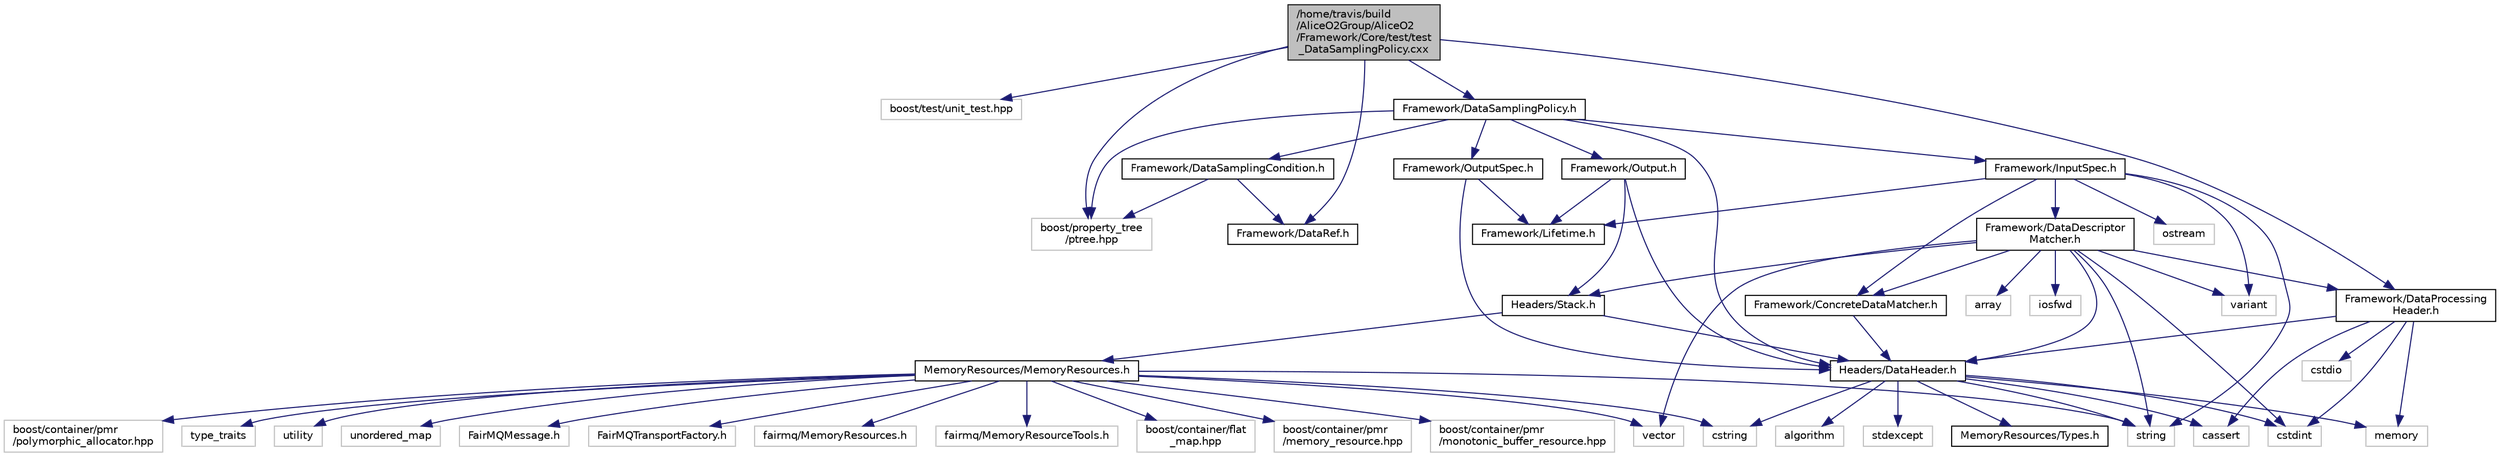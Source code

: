 digraph "/home/travis/build/AliceO2Group/AliceO2/Framework/Core/test/test_DataSamplingPolicy.cxx"
{
 // INTERACTIVE_SVG=YES
  bgcolor="transparent";
  edge [fontname="Helvetica",fontsize="10",labelfontname="Helvetica",labelfontsize="10"];
  node [fontname="Helvetica",fontsize="10",shape=record];
  Node1 [label="/home/travis/build\l/AliceO2Group/AliceO2\l/Framework/Core/test/test\l_DataSamplingPolicy.cxx",height=0.2,width=0.4,color="black", fillcolor="grey75", style="filled" fontcolor="black"];
  Node1 -> Node2 [color="midnightblue",fontsize="10",style="solid",fontname="Helvetica"];
  Node2 [label="boost/test/unit_test.hpp",height=0.2,width=0.4,color="grey75"];
  Node1 -> Node3 [color="midnightblue",fontsize="10",style="solid",fontname="Helvetica"];
  Node3 [label="boost/property_tree\l/ptree.hpp",height=0.2,width=0.4,color="grey75"];
  Node1 -> Node4 [color="midnightblue",fontsize="10",style="solid",fontname="Helvetica"];
  Node4 [label="Framework/DataSamplingPolicy.h",height=0.2,width=0.4,color="black",URL="$d2/d1b/DataSamplingPolicy_8h.html",tooltip="A declaration of O2 Data Sampling Policy. "];
  Node4 -> Node5 [color="midnightblue",fontsize="10",style="solid",fontname="Helvetica"];
  Node5 [label="Headers/DataHeader.h",height=0.2,width=0.4,color="black",URL="$dc/dcd/DataHeader_8h.html"];
  Node5 -> Node6 [color="midnightblue",fontsize="10",style="solid",fontname="Helvetica"];
  Node6 [label="cstdint",height=0.2,width=0.4,color="grey75"];
  Node5 -> Node7 [color="midnightblue",fontsize="10",style="solid",fontname="Helvetica"];
  Node7 [label="memory",height=0.2,width=0.4,color="grey75"];
  Node5 -> Node8 [color="midnightblue",fontsize="10",style="solid",fontname="Helvetica"];
  Node8 [label="cassert",height=0.2,width=0.4,color="grey75"];
  Node5 -> Node9 [color="midnightblue",fontsize="10",style="solid",fontname="Helvetica"];
  Node9 [label="cstring",height=0.2,width=0.4,color="grey75"];
  Node5 -> Node10 [color="midnightblue",fontsize="10",style="solid",fontname="Helvetica"];
  Node10 [label="algorithm",height=0.2,width=0.4,color="grey75"];
  Node5 -> Node11 [color="midnightblue",fontsize="10",style="solid",fontname="Helvetica"];
  Node11 [label="stdexcept",height=0.2,width=0.4,color="grey75"];
  Node5 -> Node12 [color="midnightblue",fontsize="10",style="solid",fontname="Helvetica"];
  Node12 [label="string",height=0.2,width=0.4,color="grey75"];
  Node5 -> Node13 [color="midnightblue",fontsize="10",style="solid",fontname="Helvetica"];
  Node13 [label="MemoryResources/Types.h",height=0.2,width=0.4,color="black",URL="$d7/df8/Types_8h.html"];
  Node4 -> Node14 [color="midnightblue",fontsize="10",style="solid",fontname="Helvetica"];
  Node14 [label="Framework/InputSpec.h",height=0.2,width=0.4,color="black",URL="$d5/d3f/InputSpec_8h.html"];
  Node14 -> Node15 [color="midnightblue",fontsize="10",style="solid",fontname="Helvetica"];
  Node15 [label="Framework/Lifetime.h",height=0.2,width=0.4,color="black",URL="$dc/dca/Lifetime_8h.html"];
  Node14 -> Node16 [color="midnightblue",fontsize="10",style="solid",fontname="Helvetica"];
  Node16 [label="Framework/ConcreteDataMatcher.h",height=0.2,width=0.4,color="black",URL="$d0/d1b/ConcreteDataMatcher_8h.html"];
  Node16 -> Node5 [color="midnightblue",fontsize="10",style="solid",fontname="Helvetica"];
  Node14 -> Node17 [color="midnightblue",fontsize="10",style="solid",fontname="Helvetica"];
  Node17 [label="Framework/DataDescriptor\lMatcher.h",height=0.2,width=0.4,color="black",URL="$d3/da3/DataDescriptorMatcher_8h.html"];
  Node17 -> Node16 [color="midnightblue",fontsize="10",style="solid",fontname="Helvetica"];
  Node17 -> Node18 [color="midnightblue",fontsize="10",style="solid",fontname="Helvetica"];
  Node18 [label="Framework/DataProcessing\lHeader.h",height=0.2,width=0.4,color="black",URL="$d6/dc9/DataProcessingHeader_8h.html"];
  Node18 -> Node5 [color="midnightblue",fontsize="10",style="solid",fontname="Helvetica"];
  Node18 -> Node6 [color="midnightblue",fontsize="10",style="solid",fontname="Helvetica"];
  Node18 -> Node19 [color="midnightblue",fontsize="10",style="solid",fontname="Helvetica"];
  Node19 [label="cstdio",height=0.2,width=0.4,color="grey75"];
  Node18 -> Node7 [color="midnightblue",fontsize="10",style="solid",fontname="Helvetica"];
  Node18 -> Node8 [color="midnightblue",fontsize="10",style="solid",fontname="Helvetica"];
  Node17 -> Node5 [color="midnightblue",fontsize="10",style="solid",fontname="Helvetica"];
  Node17 -> Node20 [color="midnightblue",fontsize="10",style="solid",fontname="Helvetica"];
  Node20 [label="Headers/Stack.h",height=0.2,width=0.4,color="black",URL="$d4/d00/Headers_2include_2Headers_2Stack_8h.html"];
  Node20 -> Node21 [color="midnightblue",fontsize="10",style="solid",fontname="Helvetica"];
  Node21 [label="MemoryResources/MemoryResources.h",height=0.2,width=0.4,color="black",URL="$dc/d03/MemoryResources_8h.html"];
  Node21 -> Node22 [color="midnightblue",fontsize="10",style="solid",fontname="Helvetica"];
  Node22 [label="boost/container/flat\l_map.hpp",height=0.2,width=0.4,color="grey75"];
  Node21 -> Node23 [color="midnightblue",fontsize="10",style="solid",fontname="Helvetica"];
  Node23 [label="boost/container/pmr\l/memory_resource.hpp",height=0.2,width=0.4,color="grey75"];
  Node21 -> Node24 [color="midnightblue",fontsize="10",style="solid",fontname="Helvetica"];
  Node24 [label="boost/container/pmr\l/monotonic_buffer_resource.hpp",height=0.2,width=0.4,color="grey75"];
  Node21 -> Node25 [color="midnightblue",fontsize="10",style="solid",fontname="Helvetica"];
  Node25 [label="boost/container/pmr\l/polymorphic_allocator.hpp",height=0.2,width=0.4,color="grey75"];
  Node21 -> Node9 [color="midnightblue",fontsize="10",style="solid",fontname="Helvetica"];
  Node21 -> Node12 [color="midnightblue",fontsize="10",style="solid",fontname="Helvetica"];
  Node21 -> Node26 [color="midnightblue",fontsize="10",style="solid",fontname="Helvetica"];
  Node26 [label="type_traits",height=0.2,width=0.4,color="grey75"];
  Node21 -> Node27 [color="midnightblue",fontsize="10",style="solid",fontname="Helvetica"];
  Node27 [label="utility",height=0.2,width=0.4,color="grey75"];
  Node21 -> Node28 [color="midnightblue",fontsize="10",style="solid",fontname="Helvetica"];
  Node28 [label="vector",height=0.2,width=0.4,color="grey75"];
  Node21 -> Node29 [color="midnightblue",fontsize="10",style="solid",fontname="Helvetica"];
  Node29 [label="unordered_map",height=0.2,width=0.4,color="grey75"];
  Node21 -> Node30 [color="midnightblue",fontsize="10",style="solid",fontname="Helvetica"];
  Node30 [label="FairMQMessage.h",height=0.2,width=0.4,color="grey75"];
  Node21 -> Node31 [color="midnightblue",fontsize="10",style="solid",fontname="Helvetica"];
  Node31 [label="FairMQTransportFactory.h",height=0.2,width=0.4,color="grey75"];
  Node21 -> Node32 [color="midnightblue",fontsize="10",style="solid",fontname="Helvetica"];
  Node32 [label="fairmq/MemoryResources.h",height=0.2,width=0.4,color="grey75"];
  Node21 -> Node33 [color="midnightblue",fontsize="10",style="solid",fontname="Helvetica"];
  Node33 [label="fairmq/MemoryResourceTools.h",height=0.2,width=0.4,color="grey75"];
  Node20 -> Node5 [color="midnightblue",fontsize="10",style="solid",fontname="Helvetica"];
  Node17 -> Node34 [color="midnightblue",fontsize="10",style="solid",fontname="Helvetica"];
  Node34 [label="array",height=0.2,width=0.4,color="grey75"];
  Node17 -> Node6 [color="midnightblue",fontsize="10",style="solid",fontname="Helvetica"];
  Node17 -> Node35 [color="midnightblue",fontsize="10",style="solid",fontname="Helvetica"];
  Node35 [label="iosfwd",height=0.2,width=0.4,color="grey75"];
  Node17 -> Node12 [color="midnightblue",fontsize="10",style="solid",fontname="Helvetica"];
  Node17 -> Node36 [color="midnightblue",fontsize="10",style="solid",fontname="Helvetica"];
  Node36 [label="variant",height=0.2,width=0.4,color="grey75"];
  Node17 -> Node28 [color="midnightblue",fontsize="10",style="solid",fontname="Helvetica"];
  Node14 -> Node12 [color="midnightblue",fontsize="10",style="solid",fontname="Helvetica"];
  Node14 -> Node37 [color="midnightblue",fontsize="10",style="solid",fontname="Helvetica"];
  Node37 [label="ostream",height=0.2,width=0.4,color="grey75"];
  Node14 -> Node36 [color="midnightblue",fontsize="10",style="solid",fontname="Helvetica"];
  Node4 -> Node38 [color="midnightblue",fontsize="10",style="solid",fontname="Helvetica"];
  Node38 [label="Framework/Output.h",height=0.2,width=0.4,color="black",URL="$d3/ddf/Output_8h.html"];
  Node38 -> Node5 [color="midnightblue",fontsize="10",style="solid",fontname="Helvetica"];
  Node38 -> Node15 [color="midnightblue",fontsize="10",style="solid",fontname="Helvetica"];
  Node38 -> Node20 [color="midnightblue",fontsize="10",style="solid",fontname="Helvetica"];
  Node4 -> Node39 [color="midnightblue",fontsize="10",style="solid",fontname="Helvetica"];
  Node39 [label="Framework/OutputSpec.h",height=0.2,width=0.4,color="black",URL="$db/d2d/OutputSpec_8h.html"];
  Node39 -> Node5 [color="midnightblue",fontsize="10",style="solid",fontname="Helvetica"];
  Node39 -> Node15 [color="midnightblue",fontsize="10",style="solid",fontname="Helvetica"];
  Node4 -> Node40 [color="midnightblue",fontsize="10",style="solid",fontname="Helvetica"];
  Node40 [label="Framework/DataSamplingCondition.h",height=0.2,width=0.4,color="black",URL="$dd/dcf/DataSamplingCondition_8h.html",tooltip="A standarised data sampling condition, to decide if given data sample should be passed forward..."];
  Node40 -> Node41 [color="midnightblue",fontsize="10",style="solid",fontname="Helvetica"];
  Node41 [label="Framework/DataRef.h",height=0.2,width=0.4,color="black",URL="$d5/dfb/DataRef_8h.html"];
  Node40 -> Node3 [color="midnightblue",fontsize="10",style="solid",fontname="Helvetica"];
  Node4 -> Node3 [color="midnightblue",fontsize="10",style="solid",fontname="Helvetica"];
  Node1 -> Node41 [color="midnightblue",fontsize="10",style="solid",fontname="Helvetica"];
  Node1 -> Node18 [color="midnightblue",fontsize="10",style="solid",fontname="Helvetica"];
}
